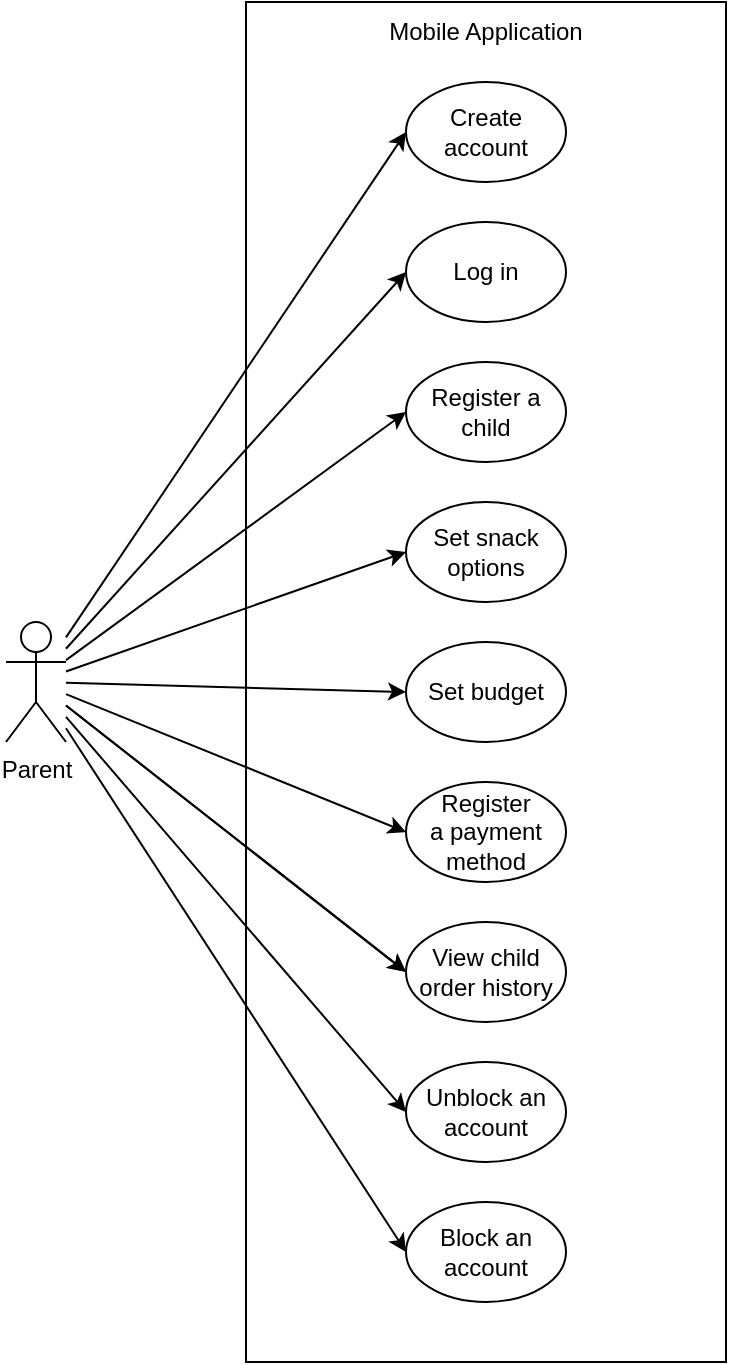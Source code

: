 <mxfile version="21.8.0" type="device" pages="2">
  <diagram name="Mobile Application " id="Lk9uKgTclWkVug7pGHXk">
    <mxGraphModel dx="1647" dy="876" grid="1" gridSize="10" guides="1" tooltips="1" connect="1" arrows="1" fold="1" page="1" pageScale="1" pageWidth="1100" pageHeight="850" math="0" shadow="0">
      <root>
        <mxCell id="0" />
        <mxCell id="1" parent="0" />
        <mxCell id="hk8IFX9aew1tJuD5mpdz-2" value="" style="rounded=0;whiteSpace=wrap;html=1;" parent="1" vertex="1">
          <mxGeometry x="240" y="80" width="240" height="680" as="geometry" />
        </mxCell>
        <mxCell id="iNqZ6Qf76LwhnwkvjYfw-20" style="rounded=0;orthogonalLoop=1;jettySize=auto;html=1;entryX=0;entryY=0.5;entryDx=0;entryDy=0;" parent="1" source="iNqZ6Qf76LwhnwkvjYfw-1" target="iNqZ6Qf76LwhnwkvjYfw-2" edge="1">
          <mxGeometry relative="1" as="geometry" />
        </mxCell>
        <mxCell id="iNqZ6Qf76LwhnwkvjYfw-21" style="rounded=0;orthogonalLoop=1;jettySize=auto;html=1;entryX=0;entryY=0.5;entryDx=0;entryDy=0;" parent="1" source="iNqZ6Qf76LwhnwkvjYfw-1" target="iNqZ6Qf76LwhnwkvjYfw-3" edge="1">
          <mxGeometry relative="1" as="geometry" />
        </mxCell>
        <mxCell id="iNqZ6Qf76LwhnwkvjYfw-22" style="rounded=0;orthogonalLoop=1;jettySize=auto;html=1;entryX=0;entryY=0.5;entryDx=0;entryDy=0;" parent="1" source="iNqZ6Qf76LwhnwkvjYfw-1" target="iNqZ6Qf76LwhnwkvjYfw-4" edge="1">
          <mxGeometry relative="1" as="geometry" />
        </mxCell>
        <mxCell id="iNqZ6Qf76LwhnwkvjYfw-23" style="rounded=0;orthogonalLoop=1;jettySize=auto;html=1;entryX=0;entryY=0.5;entryDx=0;entryDy=0;" parent="1" source="iNqZ6Qf76LwhnwkvjYfw-1" target="iNqZ6Qf76LwhnwkvjYfw-5" edge="1">
          <mxGeometry relative="1" as="geometry" />
        </mxCell>
        <mxCell id="iNqZ6Qf76LwhnwkvjYfw-25" style="rounded=0;orthogonalLoop=1;jettySize=auto;html=1;entryX=0;entryY=0.5;entryDx=0;entryDy=0;" parent="1" source="iNqZ6Qf76LwhnwkvjYfw-1" target="iNqZ6Qf76LwhnwkvjYfw-6" edge="1">
          <mxGeometry relative="1" as="geometry" />
        </mxCell>
        <mxCell id="iNqZ6Qf76LwhnwkvjYfw-27" style="rounded=0;orthogonalLoop=1;jettySize=auto;html=1;entryX=0;entryY=0.5;entryDx=0;entryDy=0;" parent="1" source="iNqZ6Qf76LwhnwkvjYfw-1" target="iNqZ6Qf76LwhnwkvjYfw-8" edge="1">
          <mxGeometry relative="1" as="geometry" />
        </mxCell>
        <mxCell id="iNqZ6Qf76LwhnwkvjYfw-28" style="rounded=0;orthogonalLoop=1;jettySize=auto;html=1;entryX=0;entryY=0.5;entryDx=0;entryDy=0;" parent="1" source="iNqZ6Qf76LwhnwkvjYfw-1" target="iNqZ6Qf76LwhnwkvjYfw-9" edge="1">
          <mxGeometry relative="1" as="geometry" />
        </mxCell>
        <mxCell id="iNqZ6Qf76LwhnwkvjYfw-29" style="rounded=0;orthogonalLoop=1;jettySize=auto;html=1;entryX=0;entryY=0.5;entryDx=0;entryDy=0;" parent="1" source="iNqZ6Qf76LwhnwkvjYfw-1" target="iNqZ6Qf76LwhnwkvjYfw-10" edge="1">
          <mxGeometry relative="1" as="geometry" />
        </mxCell>
        <mxCell id="iNqZ6Qf76LwhnwkvjYfw-38" style="rounded=0;orthogonalLoop=1;jettySize=auto;html=1;entryX=0;entryY=0.5;entryDx=0;entryDy=0;" parent="1" source="iNqZ6Qf76LwhnwkvjYfw-1" target="iNqZ6Qf76LwhnwkvjYfw-7" edge="1">
          <mxGeometry relative="1" as="geometry" />
        </mxCell>
        <mxCell id="iNqZ6Qf76LwhnwkvjYfw-1" value="Parent" style="shape=umlActor;verticalLabelPosition=bottom;verticalAlign=top;html=1;outlineConnect=0;" parent="1" vertex="1">
          <mxGeometry x="120" y="390" width="30" height="60" as="geometry" />
        </mxCell>
        <mxCell id="iNqZ6Qf76LwhnwkvjYfw-2" value="Create account" style="ellipse;whiteSpace=wrap;html=1;" parent="1" vertex="1">
          <mxGeometry x="320" y="120" width="80" height="50" as="geometry" />
        </mxCell>
        <mxCell id="iNqZ6Qf76LwhnwkvjYfw-3" value="Log in" style="ellipse;whiteSpace=wrap;html=1;" parent="1" vertex="1">
          <mxGeometry x="320" y="190" width="80" height="50" as="geometry" />
        </mxCell>
        <mxCell id="iNqZ6Qf76LwhnwkvjYfw-4" value="Register a child" style="ellipse;whiteSpace=wrap;html=1;" parent="1" vertex="1">
          <mxGeometry x="320" y="260" width="80" height="50" as="geometry" />
        </mxCell>
        <mxCell id="iNqZ6Qf76LwhnwkvjYfw-5" value="Set snack options" style="ellipse;whiteSpace=wrap;html=1;" parent="1" vertex="1">
          <mxGeometry x="320" y="330" width="80" height="50" as="geometry" />
        </mxCell>
        <mxCell id="iNqZ6Qf76LwhnwkvjYfw-6" value="Set budget" style="ellipse;whiteSpace=wrap;html=1;" parent="1" vertex="1">
          <mxGeometry x="320" y="400" width="80" height="50" as="geometry" />
        </mxCell>
        <mxCell id="iNqZ6Qf76LwhnwkvjYfw-7" value="Block an account" style="ellipse;whiteSpace=wrap;html=1;" parent="1" vertex="1">
          <mxGeometry x="320" y="680" width="80" height="50" as="geometry" />
        </mxCell>
        <mxCell id="iNqZ6Qf76LwhnwkvjYfw-8" value="Unblock an account" style="ellipse;whiteSpace=wrap;html=1;" parent="1" vertex="1">
          <mxGeometry x="320" y="610" width="80" height="50" as="geometry" />
        </mxCell>
        <mxCell id="iNqZ6Qf76LwhnwkvjYfw-9" value="Register&lt;br&gt;a payment method" style="ellipse;whiteSpace=wrap;html=1;" parent="1" vertex="1">
          <mxGeometry x="320" y="470" width="80" height="50" as="geometry" />
        </mxCell>
        <mxCell id="iNqZ6Qf76LwhnwkvjYfw-37" value="" style="rounded=0;orthogonalLoop=1;jettySize=auto;html=1;entryX=0;entryY=0.5;entryDx=0;entryDy=0;" parent="1" source="iNqZ6Qf76LwhnwkvjYfw-1" target="iNqZ6Qf76LwhnwkvjYfw-10" edge="1">
          <mxGeometry relative="1" as="geometry">
            <mxPoint x="150" y="430" as="sourcePoint" />
            <mxPoint x="430" y="615" as="targetPoint" />
          </mxGeometry>
        </mxCell>
        <mxCell id="iNqZ6Qf76LwhnwkvjYfw-10" value="View child order history" style="ellipse;whiteSpace=wrap;html=1;" parent="1" vertex="1">
          <mxGeometry x="320" y="540" width="80" height="50" as="geometry" />
        </mxCell>
        <mxCell id="hk8IFX9aew1tJuD5mpdz-3" value="Mobile Application" style="text;html=1;strokeColor=none;fillColor=none;align=center;verticalAlign=middle;whiteSpace=wrap;rounded=0;" parent="1" vertex="1">
          <mxGeometry x="310" y="80" width="100" height="30" as="geometry" />
        </mxCell>
      </root>
    </mxGraphModel>
  </diagram>
  <diagram name="Vending Machine" id="90b2eE2hFGMT3-3Gho1p">
    <mxGraphModel dx="1647" dy="876" grid="1" gridSize="10" guides="1" tooltips="1" connect="1" arrows="1" fold="1" page="1" pageScale="1" pageWidth="1100" pageHeight="850" math="0" shadow="0">
      <root>
        <mxCell id="1D9DWmDv-DYpUyiXukxg-0" />
        <mxCell id="1D9DWmDv-DYpUyiXukxg-1" parent="1D9DWmDv-DYpUyiXukxg-0" />
        <mxCell id="xUTDhkfFqr8fzG_jcqPk-0" value="" style="rounded=0;whiteSpace=wrap;html=1;" parent="1D9DWmDv-DYpUyiXukxg-1" vertex="1">
          <mxGeometry x="280" y="90" width="320" height="510" as="geometry" />
        </mxCell>
        <mxCell id="1D9DWmDv-DYpUyiXukxg-20" value="Buy snack" style="ellipse;whiteSpace=wrap;html=1;" parent="1D9DWmDv-DYpUyiXukxg-1" vertex="1">
          <mxGeometry x="320" y="195" width="80" height="50" as="geometry" />
        </mxCell>
        <mxCell id="1D9DWmDv-DYpUyiXukxg-21" value="Update products&lt;br&gt;stock" style="ellipse;whiteSpace=wrap;html=1;" parent="1D9DWmDv-DYpUyiXukxg-1" vertex="1">
          <mxGeometry x="310" y="495" width="80" height="50" as="geometry" />
        </mxCell>
        <mxCell id="1D9DWmDv-DYpUyiXukxg-22" style="rounded=0;orthogonalLoop=1;jettySize=auto;html=1;entryX=0;entryY=0.5;entryDx=0;entryDy=0;" parent="1D9DWmDv-DYpUyiXukxg-1" source="1D9DWmDv-DYpUyiXukxg-23" target="1D9DWmDv-DYpUyiXukxg-20" edge="1">
          <mxGeometry relative="1" as="geometry" />
        </mxCell>
        <mxCell id="xUTDhkfFqr8fzG_jcqPk-2" style="rounded=0;orthogonalLoop=1;jettySize=auto;html=1;entryX=0;entryY=0.5;entryDx=0;entryDy=0;" parent="1D9DWmDv-DYpUyiXukxg-1" source="1D9DWmDv-DYpUyiXukxg-23" target="xUTDhkfFqr8fzG_jcqPk-1" edge="1">
          <mxGeometry relative="1" as="geometry" />
        </mxCell>
        <mxCell id="1D9DWmDv-DYpUyiXukxg-23" value="Child" style="shape=umlActor;verticalLabelPosition=bottom;verticalAlign=top;html=1;outlineConnect=0;" parent="1D9DWmDv-DYpUyiXukxg-1" vertex="1">
          <mxGeometry x="110" y="280" width="30" height="60" as="geometry" />
        </mxCell>
        <mxCell id="1D9DWmDv-DYpUyiXukxg-24" style="rounded=0;orthogonalLoop=1;jettySize=auto;html=1;entryX=0;entryY=0.5;entryDx=0;entryDy=0;" parent="1D9DWmDv-DYpUyiXukxg-1" source="1D9DWmDv-DYpUyiXukxg-25" target="1D9DWmDv-DYpUyiXukxg-21" edge="1">
          <mxGeometry relative="1" as="geometry" />
        </mxCell>
        <mxCell id="1D9DWmDv-DYpUyiXukxg-25" value="Manager" style="shape=umlActor;verticalLabelPosition=bottom;verticalAlign=top;html=1;outlineConnect=0;" parent="1D9DWmDv-DYpUyiXukxg-1" vertex="1">
          <mxGeometry x="110" y="490" width="30" height="60" as="geometry" />
        </mxCell>
        <mxCell id="1D9DWmDv-DYpUyiXukxg-31" value="Confirm snack" style="ellipse;whiteSpace=wrap;html=1;" parent="1D9DWmDv-DYpUyiXukxg-1" vertex="1">
          <mxGeometry x="480" y="195" width="80" height="50" as="geometry" />
        </mxCell>
        <mxCell id="1D9DWmDv-DYpUyiXukxg-37" value="Collect snack" style="ellipse;whiteSpace=wrap;html=1;" parent="1D9DWmDv-DYpUyiXukxg-1" vertex="1">
          <mxGeometry x="480" y="260" width="80" height="50" as="geometry" />
        </mxCell>
        <mxCell id="1D9DWmDv-DYpUyiXukxg-38" value="" style="endArrow=classic;dashed=1;html=1;rounded=0;exitX=1;exitY=0.5;exitDx=0;exitDy=0;entryX=0;entryY=0.5;entryDx=0;entryDy=0;endFill=1;" parent="1D9DWmDv-DYpUyiXukxg-1" source="1D9DWmDv-DYpUyiXukxg-20" target="1D9DWmDv-DYpUyiXukxg-31" edge="1">
          <mxGeometry width="50" height="50" relative="1" as="geometry">
            <mxPoint x="400" y="220" as="sourcePoint" />
            <mxPoint x="480" y="220" as="targetPoint" />
          </mxGeometry>
        </mxCell>
        <mxCell id="1D9DWmDv-DYpUyiXukxg-39" value="&lt;font style=&quot;font-size: 9px;&quot;&gt;&amp;lt;&amp;lt;include&amp;gt;&amp;gt;&lt;/font&gt;" style="edgeLabel;html=1;align=center;verticalAlign=middle;resizable=0;points=[];labelBackgroundColor=none;" parent="1D9DWmDv-DYpUyiXukxg-38" vertex="1" connectable="0">
          <mxGeometry x="0.417" relative="1" as="geometry">
            <mxPoint x="-7" y="-10" as="offset" />
          </mxGeometry>
        </mxCell>
        <mxCell id="1D9DWmDv-DYpUyiXukxg-40" value="" style="endArrow=classic;dashed=1;html=1;rounded=0;exitX=1;exitY=0.5;exitDx=0;exitDy=0;entryX=0;entryY=0.5;entryDx=0;entryDy=0;endFill=1;" parent="1D9DWmDv-DYpUyiXukxg-1" source="1D9DWmDv-DYpUyiXukxg-20" target="1D9DWmDv-DYpUyiXukxg-37" edge="1">
          <mxGeometry width="50" height="50" relative="1" as="geometry">
            <mxPoint x="400" y="260" as="sourcePoint" />
            <mxPoint x="480" y="260" as="targetPoint" />
          </mxGeometry>
        </mxCell>
        <mxCell id="1D9DWmDv-DYpUyiXukxg-41" value="&lt;font style=&quot;font-size: 9px;&quot;&gt;&amp;lt;&amp;lt;include&amp;gt;&amp;gt;&lt;/font&gt;" style="edgeLabel;html=1;align=center;verticalAlign=middle;resizable=0;points=[];labelBackgroundColor=none;rotation=39;" parent="1D9DWmDv-DYpUyiXukxg-40" vertex="1" connectable="0">
          <mxGeometry x="0.417" relative="1" as="geometry">
            <mxPoint x="-6" y="-16" as="offset" />
          </mxGeometry>
        </mxCell>
        <mxCell id="xUTDhkfFqr8fzG_jcqPk-1" value="Authenticate" style="ellipse;whiteSpace=wrap;html=1;" parent="1D9DWmDv-DYpUyiXukxg-1" vertex="1">
          <mxGeometry x="320" y="360" width="80" height="50" as="geometry" />
        </mxCell>
        <mxCell id="xUTDhkfFqr8fzG_jcqPk-3" value="NFC tag" style="ellipse;whiteSpace=wrap;html=1;" parent="1D9DWmDv-DYpUyiXukxg-1" vertex="1">
          <mxGeometry x="480" y="327.5" width="80" height="50" as="geometry" />
        </mxCell>
        <mxCell id="xUTDhkfFqr8fzG_jcqPk-4" value="Choose image" style="ellipse;whiteSpace=wrap;html=1;" parent="1D9DWmDv-DYpUyiXukxg-1" vertex="1">
          <mxGeometry x="480" y="392.5" width="80" height="50" as="geometry" />
        </mxCell>
        <mxCell id="Yc4Yvrk0h91wiXn4_SI8-2" value="" style="endArrow=classic;dashed=1;html=1;rounded=0;exitX=1;exitY=0.5;exitDx=0;exitDy=0;entryX=0;entryY=0.5;entryDx=0;entryDy=0;endFill=1;" parent="1D9DWmDv-DYpUyiXukxg-1" source="xUTDhkfFqr8fzG_jcqPk-1" target="xUTDhkfFqr8fzG_jcqPk-3" edge="1">
          <mxGeometry width="50" height="50" relative="1" as="geometry">
            <mxPoint x="400" y="350" as="sourcePoint" />
            <mxPoint x="480" y="350" as="targetPoint" />
          </mxGeometry>
        </mxCell>
        <mxCell id="Yc4Yvrk0h91wiXn4_SI8-3" value="&lt;font style=&quot;font-size: 9px;&quot;&gt;&amp;lt;&amp;lt;include&amp;gt;&amp;gt;&lt;/font&gt;" style="edgeLabel;html=1;align=center;verticalAlign=middle;resizable=0;points=[];labelBackgroundColor=none;rotation=337;" parent="Yc4Yvrk0h91wiXn4_SI8-2" vertex="1" connectable="0">
          <mxGeometry x="0.417" relative="1" as="geometry">
            <mxPoint x="-17" y="-2" as="offset" />
          </mxGeometry>
        </mxCell>
        <mxCell id="Yc4Yvrk0h91wiXn4_SI8-4" value="" style="endArrow=classic;dashed=1;html=1;rounded=0;exitX=1;exitY=0.5;exitDx=0;exitDy=0;entryX=0;entryY=0.5;entryDx=0;entryDy=0;endFill=1;" parent="1D9DWmDv-DYpUyiXukxg-1" source="xUTDhkfFqr8fzG_jcqPk-1" target="xUTDhkfFqr8fzG_jcqPk-4" edge="1">
          <mxGeometry width="50" height="50" relative="1" as="geometry">
            <mxPoint x="390" y="367.5" as="sourcePoint" />
            <mxPoint x="470" y="432.5" as="targetPoint" />
          </mxGeometry>
        </mxCell>
        <mxCell id="Yc4Yvrk0h91wiXn4_SI8-5" value="&lt;font style=&quot;font-size: 9px;&quot;&gt;&amp;lt;&amp;lt;include&amp;gt;&amp;gt;&lt;/font&gt;" style="edgeLabel;html=1;align=center;verticalAlign=middle;resizable=0;points=[];labelBackgroundColor=none;rotation=24;" parent="Yc4Yvrk0h91wiXn4_SI8-4" vertex="1" connectable="0">
          <mxGeometry x="0.417" relative="1" as="geometry">
            <mxPoint x="-7" y="-14" as="offset" />
          </mxGeometry>
        </mxCell>
        <mxCell id="Yc4Yvrk0h91wiXn4_SI8-6" value="Choose snack" style="ellipse;whiteSpace=wrap;html=1;" parent="1D9DWmDv-DYpUyiXukxg-1" vertex="1">
          <mxGeometry x="480" y="130" width="80" height="50" as="geometry" />
        </mxCell>
        <mxCell id="Yc4Yvrk0h91wiXn4_SI8-7" value="" style="endArrow=classic;dashed=1;html=1;rounded=0;exitX=1;exitY=0.5;exitDx=0;exitDy=0;entryX=0;entryY=0.5;entryDx=0;entryDy=0;endFill=1;" parent="1D9DWmDv-DYpUyiXukxg-1" source="1D9DWmDv-DYpUyiXukxg-20" target="Yc4Yvrk0h91wiXn4_SI8-6" edge="1">
          <mxGeometry width="50" height="50" relative="1" as="geometry">
            <mxPoint x="390" y="170" as="sourcePoint" />
            <mxPoint x="470" y="170" as="targetPoint" />
          </mxGeometry>
        </mxCell>
        <mxCell id="Yc4Yvrk0h91wiXn4_SI8-8" value="&lt;font style=&quot;font-size: 9px;&quot;&gt;&amp;lt;&amp;lt;include&amp;gt;&amp;gt;&lt;/font&gt;" style="edgeLabel;html=1;align=center;verticalAlign=middle;resizable=0;points=[];labelBackgroundColor=none;rotation=321;" parent="Yc4Yvrk0h91wiXn4_SI8-7" vertex="1" connectable="0">
          <mxGeometry x="0.417" relative="1" as="geometry">
            <mxPoint x="-16" y="6" as="offset" />
          </mxGeometry>
        </mxCell>
        <mxCell id="Yc4Yvrk0h91wiXn4_SI8-9" value="Choose product" style="ellipse;whiteSpace=wrap;html=1;" parent="1D9DWmDv-DYpUyiXukxg-1" vertex="1">
          <mxGeometry x="480" y="460" width="80" height="50" as="geometry" />
        </mxCell>
        <mxCell id="Yc4Yvrk0h91wiXn4_SI8-10" value="Set product stock" style="ellipse;whiteSpace=wrap;html=1;" parent="1D9DWmDv-DYpUyiXukxg-1" vertex="1">
          <mxGeometry x="480" y="530" width="80" height="50" as="geometry" />
        </mxCell>
        <mxCell id="Yc4Yvrk0h91wiXn4_SI8-11" value="" style="endArrow=classic;dashed=1;html=1;rounded=0;exitX=1;exitY=0.5;exitDx=0;exitDy=0;entryX=0;entryY=0.5;entryDx=0;entryDy=0;endFill=1;" parent="1D9DWmDv-DYpUyiXukxg-1" source="1D9DWmDv-DYpUyiXukxg-21" target="Yc4Yvrk0h91wiXn4_SI8-10" edge="1">
          <mxGeometry width="50" height="50" relative="1" as="geometry">
            <mxPoint x="390" y="550" as="sourcePoint" />
            <mxPoint x="470" y="615" as="targetPoint" />
          </mxGeometry>
        </mxCell>
        <mxCell id="Yc4Yvrk0h91wiXn4_SI8-12" value="&lt;font style=&quot;font-size: 9px;&quot;&gt;&amp;lt;&amp;lt;include&amp;gt;&amp;gt;&lt;/font&gt;" style="edgeLabel;html=1;align=center;verticalAlign=middle;resizable=0;points=[];labelBackgroundColor=none;rotation=22;" parent="Yc4Yvrk0h91wiXn4_SI8-11" vertex="1" connectable="0">
          <mxGeometry x="0.417" relative="1" as="geometry">
            <mxPoint x="-14" y="-15" as="offset" />
          </mxGeometry>
        </mxCell>
        <mxCell id="Yc4Yvrk0h91wiXn4_SI8-13" value="" style="endArrow=classic;dashed=1;html=1;rounded=0;exitX=1;exitY=0.5;exitDx=0;exitDy=0;entryX=0;entryY=0.5;entryDx=0;entryDy=0;endFill=1;" parent="1D9DWmDv-DYpUyiXukxg-1" source="1D9DWmDv-DYpUyiXukxg-21" target="Yc4Yvrk0h91wiXn4_SI8-9" edge="1">
          <mxGeometry width="50" height="50" relative="1" as="geometry">
            <mxPoint x="420" y="313" as="sourcePoint" />
            <mxPoint x="500" y="378" as="targetPoint" />
          </mxGeometry>
        </mxCell>
        <mxCell id="Yc4Yvrk0h91wiXn4_SI8-14" value="&lt;font style=&quot;font-size: 9px;&quot;&gt;&amp;lt;&amp;lt;include&amp;gt;&amp;gt;&lt;/font&gt;" style="edgeLabel;html=1;align=center;verticalAlign=middle;resizable=0;points=[];labelBackgroundColor=none;rotation=338;" parent="Yc4Yvrk0h91wiXn4_SI8-13" vertex="1" connectable="0">
          <mxGeometry x="0.417" relative="1" as="geometry">
            <mxPoint x="-14" as="offset" />
          </mxGeometry>
        </mxCell>
        <mxCell id="Yc4Yvrk0h91wiXn4_SI8-16" value="Vending Machine" style="text;html=1;strokeColor=none;fillColor=none;align=center;verticalAlign=middle;whiteSpace=wrap;rounded=0;" parent="1D9DWmDv-DYpUyiXukxg-1" vertex="1">
          <mxGeometry x="390" y="90" width="100" height="30" as="geometry" />
        </mxCell>
      </root>
    </mxGraphModel>
  </diagram>
</mxfile>
